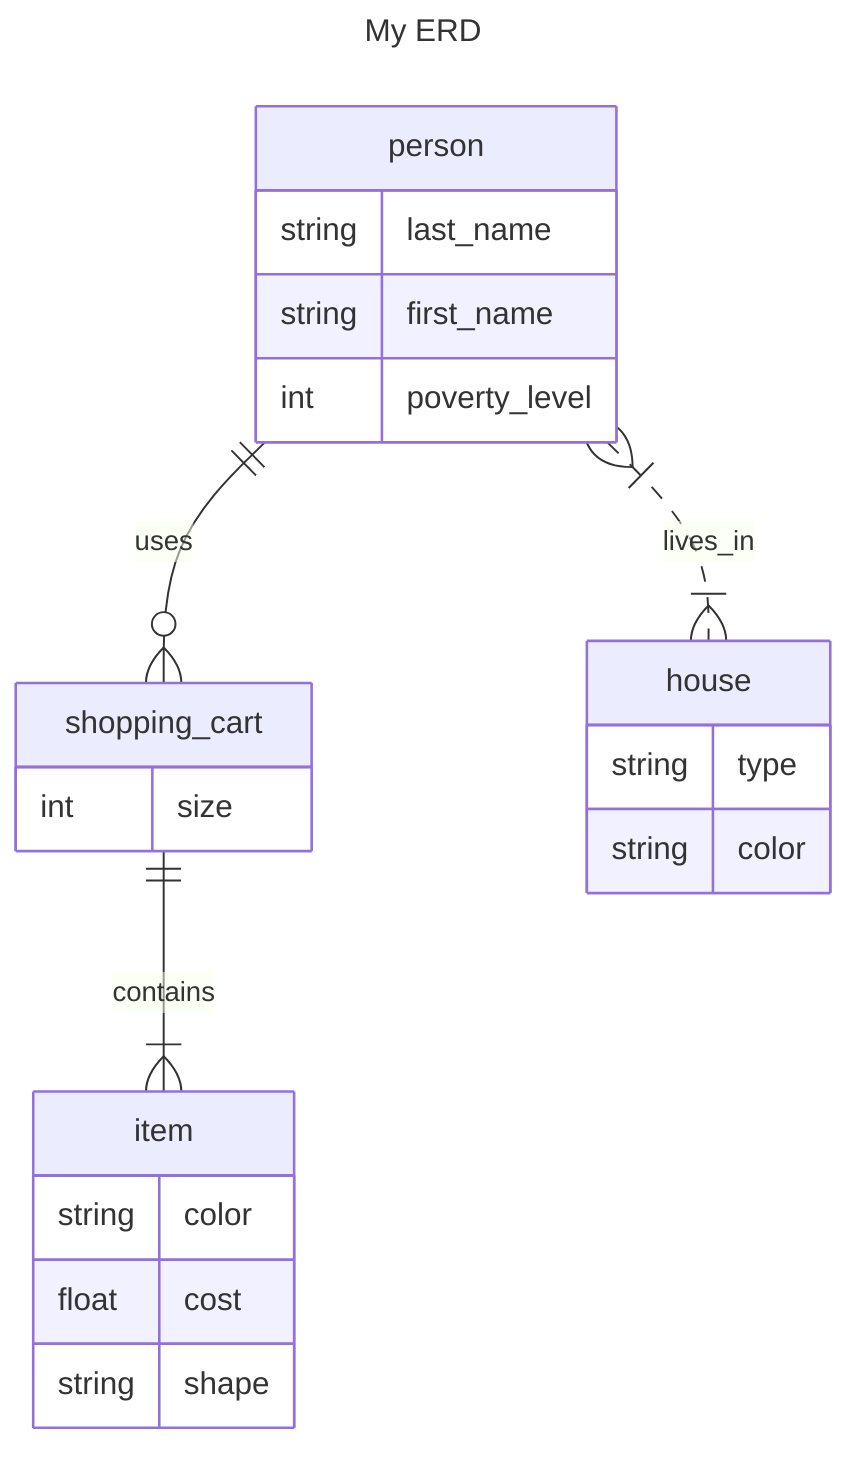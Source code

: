 ---
title: My ERD
---
erDiagram
    person ||--o{ shopping_cart : uses
    person {
        string last_name
        string first_name
        int poverty_level
    }
    shopping_cart ||--|{ item : contains
    shopping_cart {
        int size
    }
    person }|..|{ house : lives_in
    item {
       string color
       float cost
       string shape
    }
    house {
        string type
        string color
    }